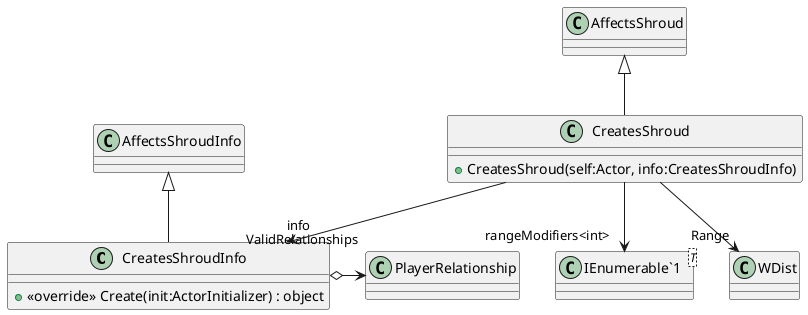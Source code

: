 @startuml
class CreatesShroudInfo {
    + <<override>> Create(init:ActorInitializer) : object
}
class CreatesShroud {
    + CreatesShroud(self:Actor, info:CreatesShroudInfo)
}
class "IEnumerable`1"<T> {
}
AffectsShroudInfo <|-- CreatesShroudInfo
CreatesShroudInfo o-> "ValidRelationships" PlayerRelationship
AffectsShroud <|-- CreatesShroud
CreatesShroud --> "info" CreatesShroudInfo
CreatesShroud --> "rangeModifiers<int>" "IEnumerable`1"
CreatesShroud --> "Range" WDist
@enduml

